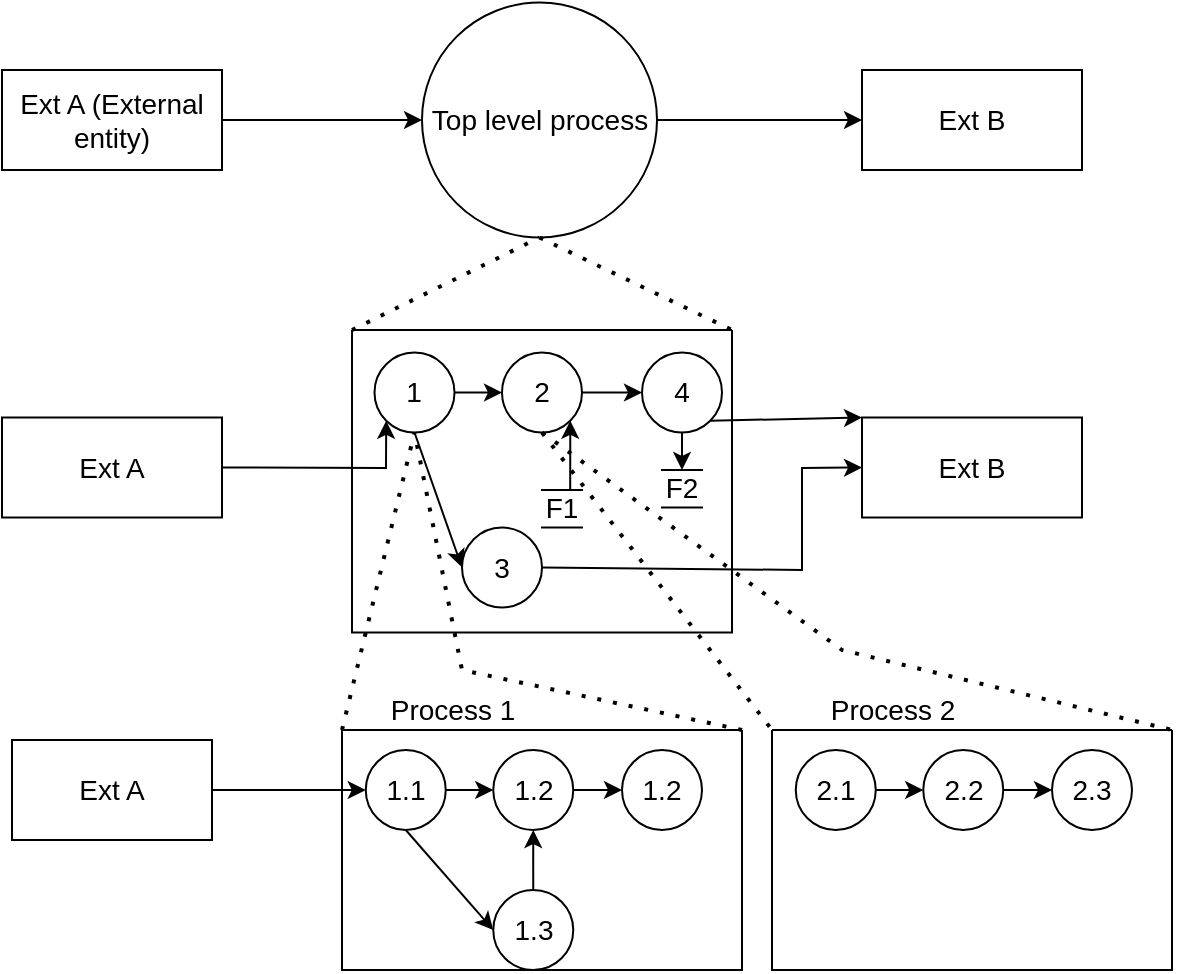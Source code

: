 <mxfile version="18.1.3" type="github">
  <diagram id="FUrydyEFK-NKsZXM2_vT" name="Page-1">
    <mxGraphModel dx="606" dy="322" grid="1" gridSize="10" guides="1" tooltips="1" connect="1" arrows="1" fold="1" page="1" pageScale="1" pageWidth="850" pageHeight="1100" math="0" shadow="0">
      <root>
        <mxCell id="0" />
        <mxCell id="1" parent="0" />
        <mxCell id="_4vvvY8Deeb2kWK_XAvJ-1" value="&lt;font style=&quot;font-size: 14px;&quot;&gt;Ext A (External entity)&lt;/font&gt;" style="rounded=0;whiteSpace=wrap;html=1;" vertex="1" parent="1">
          <mxGeometry x="60" y="60" width="110" height="50" as="geometry" />
        </mxCell>
        <mxCell id="_4vvvY8Deeb2kWK_XAvJ-3" value="&lt;font style=&quot;font-size: 14px;&quot;&gt;Top level process&lt;/font&gt;" style="ellipse;whiteSpace=wrap;html=1;aspect=fixed;" vertex="1" parent="1">
          <mxGeometry x="270" y="26.25" width="117.5" height="117.5" as="geometry" />
        </mxCell>
        <mxCell id="_4vvvY8Deeb2kWK_XAvJ-4" value="" style="endArrow=classic;html=1;rounded=0;exitX=1;exitY=0.5;exitDx=0;exitDy=0;entryX=0;entryY=0.5;entryDx=0;entryDy=0;" edge="1" parent="1" source="_4vvvY8Deeb2kWK_XAvJ-1" target="_4vvvY8Deeb2kWK_XAvJ-3">
          <mxGeometry width="50" height="50" relative="1" as="geometry">
            <mxPoint x="220" y="140" as="sourcePoint" />
            <mxPoint x="250" y="110" as="targetPoint" />
          </mxGeometry>
        </mxCell>
        <mxCell id="_4vvvY8Deeb2kWK_XAvJ-5" value="" style="endArrow=classic;html=1;rounded=0;entryX=0;entryY=0.5;entryDx=0;entryDy=0;exitX=1;exitY=0.5;exitDx=0;exitDy=0;" edge="1" parent="1" source="_4vvvY8Deeb2kWK_XAvJ-3" target="_4vvvY8Deeb2kWK_XAvJ-6">
          <mxGeometry width="50" height="50" relative="1" as="geometry">
            <mxPoint x="400" y="220" as="sourcePoint" />
            <mxPoint x="510" y="90" as="targetPoint" />
          </mxGeometry>
        </mxCell>
        <mxCell id="_4vvvY8Deeb2kWK_XAvJ-6" value="&lt;font style=&quot;font-size: 14px;&quot;&gt;Ext B&lt;/font&gt;" style="rounded=0;whiteSpace=wrap;html=1;" vertex="1" parent="1">
          <mxGeometry x="490" y="60" width="110" height="50" as="geometry" />
        </mxCell>
        <mxCell id="_4vvvY8Deeb2kWK_XAvJ-8" value="&lt;font style=&quot;font-size: 14px;&quot;&gt;Ext A&lt;/font&gt;" style="rounded=0;whiteSpace=wrap;html=1;" vertex="1" parent="1">
          <mxGeometry x="60" y="233.75" width="110" height="50" as="geometry" />
        </mxCell>
        <mxCell id="_4vvvY8Deeb2kWK_XAvJ-10" value="" style="endArrow=classic;html=1;rounded=0;exitX=1;exitY=0.5;exitDx=0;exitDy=0;entryX=0;entryY=1;entryDx=0;entryDy=0;" edge="1" parent="1" source="_4vvvY8Deeb2kWK_XAvJ-8" target="_4vvvY8Deeb2kWK_XAvJ-14">
          <mxGeometry width="50" height="50" relative="1" as="geometry">
            <mxPoint x="218.75" y="313.75" as="sourcePoint" />
            <mxPoint x="260" y="259" as="targetPoint" />
            <Array as="points">
              <mxPoint x="252" y="259" />
            </Array>
          </mxGeometry>
        </mxCell>
        <mxCell id="_4vvvY8Deeb2kWK_XAvJ-11" value="" style="endArrow=classic;html=1;rounded=0;entryX=0;entryY=0.5;entryDx=0;entryDy=0;exitX=1;exitY=0.5;exitDx=0;exitDy=0;" edge="1" parent="1" source="_4vvvY8Deeb2kWK_XAvJ-16" target="_4vvvY8Deeb2kWK_XAvJ-12">
          <mxGeometry width="50" height="50" relative="1" as="geometry">
            <mxPoint x="440" y="260" as="sourcePoint" />
            <mxPoint x="508.75" y="263.75" as="targetPoint" />
            <Array as="points">
              <mxPoint x="460" y="310" />
              <mxPoint x="460" y="259" />
            </Array>
          </mxGeometry>
        </mxCell>
        <mxCell id="_4vvvY8Deeb2kWK_XAvJ-12" value="&lt;font style=&quot;font-size: 14px;&quot;&gt;Ext B&lt;/font&gt;" style="rounded=0;whiteSpace=wrap;html=1;" vertex="1" parent="1">
          <mxGeometry x="490" y="233.75" width="110" height="50" as="geometry" />
        </mxCell>
        <mxCell id="_4vvvY8Deeb2kWK_XAvJ-13" value="" style="swimlane;startSize=0;fontSize=14;" vertex="1" parent="1">
          <mxGeometry x="235" y="190" width="190" height="151.25" as="geometry" />
        </mxCell>
        <mxCell id="_4vvvY8Deeb2kWK_XAvJ-19" style="edgeStyle=orthogonalEdgeStyle;rounded=0;orthogonalLoop=1;jettySize=auto;html=1;entryX=0;entryY=0.5;entryDx=0;entryDy=0;fontSize=14;" edge="1" parent="_4vvvY8Deeb2kWK_XAvJ-13" source="_4vvvY8Deeb2kWK_XAvJ-14" target="_4vvvY8Deeb2kWK_XAvJ-15">
          <mxGeometry relative="1" as="geometry" />
        </mxCell>
        <mxCell id="_4vvvY8Deeb2kWK_XAvJ-14" value="1" style="ellipse;whiteSpace=wrap;html=1;aspect=fixed;fontSize=14;" vertex="1" parent="_4vvvY8Deeb2kWK_XAvJ-13">
          <mxGeometry x="11.25" y="11.25" width="40" height="40" as="geometry" />
        </mxCell>
        <mxCell id="_4vvvY8Deeb2kWK_XAvJ-15" value="2" style="ellipse;whiteSpace=wrap;html=1;aspect=fixed;fontSize=14;" vertex="1" parent="_4vvvY8Deeb2kWK_XAvJ-13">
          <mxGeometry x="75" y="11.25" width="40" height="40" as="geometry" />
        </mxCell>
        <mxCell id="_4vvvY8Deeb2kWK_XAvJ-16" value="3" style="ellipse;whiteSpace=wrap;html=1;aspect=fixed;fontSize=14;" vertex="1" parent="_4vvvY8Deeb2kWK_XAvJ-13">
          <mxGeometry x="55" y="98.75" width="40" height="40" as="geometry" />
        </mxCell>
        <mxCell id="_4vvvY8Deeb2kWK_XAvJ-17" value="4" style="ellipse;whiteSpace=wrap;html=1;aspect=fixed;fontSize=14;" vertex="1" parent="_4vvvY8Deeb2kWK_XAvJ-13">
          <mxGeometry x="145" y="11.25" width="40" height="40" as="geometry" />
        </mxCell>
        <mxCell id="_4vvvY8Deeb2kWK_XAvJ-18" value="" style="edgeStyle=orthogonalEdgeStyle;rounded=0;orthogonalLoop=1;jettySize=auto;html=1;fontSize=14;" edge="1" parent="_4vvvY8Deeb2kWK_XAvJ-13" source="_4vvvY8Deeb2kWK_XAvJ-15" target="_4vvvY8Deeb2kWK_XAvJ-17">
          <mxGeometry relative="1" as="geometry" />
        </mxCell>
        <mxCell id="_4vvvY8Deeb2kWK_XAvJ-21" value="" style="endArrow=classic;html=1;rounded=0;fontSize=14;entryX=0;entryY=0.5;entryDx=0;entryDy=0;exitX=0.5;exitY=1;exitDx=0;exitDy=0;" edge="1" parent="_4vvvY8Deeb2kWK_XAvJ-13" source="_4vvvY8Deeb2kWK_XAvJ-14" target="_4vvvY8Deeb2kWK_XAvJ-16">
          <mxGeometry width="50" height="50" relative="1" as="geometry">
            <mxPoint x="165" y="21.25" as="sourcePoint" />
            <mxPoint x="215" y="-28.75" as="targetPoint" />
          </mxGeometry>
        </mxCell>
        <mxCell id="_4vvvY8Deeb2kWK_XAvJ-27" style="edgeStyle=orthogonalEdgeStyle;rounded=0;orthogonalLoop=1;jettySize=auto;html=1;exitX=0.5;exitY=0;exitDx=0;exitDy=0;entryX=1;entryY=1;entryDx=0;entryDy=0;fontSize=14;" edge="1" parent="_4vvvY8Deeb2kWK_XAvJ-13" source="_4vvvY8Deeb2kWK_XAvJ-25" target="_4vvvY8Deeb2kWK_XAvJ-15">
          <mxGeometry relative="1" as="geometry" />
        </mxCell>
        <mxCell id="_4vvvY8Deeb2kWK_XAvJ-25" value="F1" style="shape=partialRectangle;whiteSpace=wrap;html=1;left=0;right=0;fillColor=none;fontSize=14;" vertex="1" parent="_4vvvY8Deeb2kWK_XAvJ-13">
          <mxGeometry x="95" y="80" width="20" height="18.75" as="geometry" />
        </mxCell>
        <mxCell id="_4vvvY8Deeb2kWK_XAvJ-29" style="edgeStyle=orthogonalEdgeStyle;rounded=0;orthogonalLoop=1;jettySize=auto;html=1;exitX=0.5;exitY=0;exitDx=0;exitDy=0;entryX=0.5;entryY=1;entryDx=0;entryDy=0;fontSize=14;startArrow=classic;startFill=1;endArrow=none;endFill=0;" edge="1" parent="_4vvvY8Deeb2kWK_XAvJ-13" source="_4vvvY8Deeb2kWK_XAvJ-28" target="_4vvvY8Deeb2kWK_XAvJ-17">
          <mxGeometry relative="1" as="geometry" />
        </mxCell>
        <mxCell id="_4vvvY8Deeb2kWK_XAvJ-28" value="F2" style="shape=partialRectangle;whiteSpace=wrap;html=1;left=0;right=0;fillColor=none;fontSize=14;" vertex="1" parent="_4vvvY8Deeb2kWK_XAvJ-13">
          <mxGeometry x="155" y="70" width="20" height="18.75" as="geometry" />
        </mxCell>
        <mxCell id="_4vvvY8Deeb2kWK_XAvJ-23" value="" style="endArrow=classic;html=1;rounded=0;fontSize=14;entryX=0;entryY=0;entryDx=0;entryDy=0;exitX=1;exitY=1;exitDx=0;exitDy=0;" edge="1" parent="1" source="_4vvvY8Deeb2kWK_XAvJ-17" target="_4vvvY8Deeb2kWK_XAvJ-12">
          <mxGeometry width="50" height="50" relative="1" as="geometry">
            <mxPoint x="400" y="210" as="sourcePoint" />
            <mxPoint x="450" y="160" as="targetPoint" />
          </mxGeometry>
        </mxCell>
        <mxCell id="_4vvvY8Deeb2kWK_XAvJ-30" value="" style="endArrow=none;dashed=1;html=1;dashPattern=1 3;strokeWidth=2;rounded=0;fontSize=14;entryX=0.5;entryY=1;entryDx=0;entryDy=0;exitX=0;exitY=0;exitDx=0;exitDy=0;" edge="1" parent="1" source="_4vvvY8Deeb2kWK_XAvJ-13" target="_4vvvY8Deeb2kWK_XAvJ-3">
          <mxGeometry width="50" height="50" relative="1" as="geometry">
            <mxPoint x="310" y="150" as="sourcePoint" />
            <mxPoint x="360" y="100" as="targetPoint" />
          </mxGeometry>
        </mxCell>
        <mxCell id="_4vvvY8Deeb2kWK_XAvJ-31" value="" style="endArrow=none;dashed=1;html=1;dashPattern=1 3;strokeWidth=2;rounded=0;fontSize=14;entryX=1;entryY=0;entryDx=0;entryDy=0;exitX=0.5;exitY=1;exitDx=0;exitDy=0;" edge="1" parent="1" source="_4vvvY8Deeb2kWK_XAvJ-3" target="_4vvvY8Deeb2kWK_XAvJ-13">
          <mxGeometry width="50" height="50" relative="1" as="geometry">
            <mxPoint x="310" y="150" as="sourcePoint" />
            <mxPoint x="360" y="100" as="targetPoint" />
          </mxGeometry>
        </mxCell>
        <mxCell id="_4vvvY8Deeb2kWK_XAvJ-44" value="" style="edgeStyle=orthogonalEdgeStyle;rounded=0;orthogonalLoop=1;jettySize=auto;html=1;fontSize=14;" edge="1" parent="1" source="_4vvvY8Deeb2kWK_XAvJ-32" target="_4vvvY8Deeb2kWK_XAvJ-38">
          <mxGeometry relative="1" as="geometry" />
        </mxCell>
        <mxCell id="_4vvvY8Deeb2kWK_XAvJ-32" value="&lt;font style=&quot;font-size: 14px;&quot;&gt;Ext A&lt;/font&gt;" style="rounded=0;whiteSpace=wrap;html=1;" vertex="1" parent="1">
          <mxGeometry x="65" y="395" width="100" height="50" as="geometry" />
        </mxCell>
        <mxCell id="_4vvvY8Deeb2kWK_XAvJ-33" value="" style="endArrow=none;dashed=1;html=1;dashPattern=1 3;strokeWidth=2;rounded=0;fontSize=14;entryX=0.5;entryY=1;entryDx=0;entryDy=0;exitX=0;exitY=0;exitDx=0;exitDy=0;" edge="1" parent="1" source="_4vvvY8Deeb2kWK_XAvJ-34" target="_4vvvY8Deeb2kWK_XAvJ-14">
          <mxGeometry width="50" height="50" relative="1" as="geometry">
            <mxPoint x="250" y="430" as="sourcePoint" />
            <mxPoint x="213.75" y="310" as="targetPoint" />
          </mxGeometry>
        </mxCell>
        <mxCell id="_4vvvY8Deeb2kWK_XAvJ-34" value="" style="swimlane;startSize=0;fontSize=14;" vertex="1" parent="1">
          <mxGeometry x="230" y="390" width="200" height="120" as="geometry" />
        </mxCell>
        <mxCell id="_4vvvY8Deeb2kWK_XAvJ-42" style="edgeStyle=orthogonalEdgeStyle;rounded=0;orthogonalLoop=1;jettySize=auto;html=1;exitX=1;exitY=0.5;exitDx=0;exitDy=0;entryX=0;entryY=0.5;entryDx=0;entryDy=0;fontSize=14;" edge="1" parent="_4vvvY8Deeb2kWK_XAvJ-34" source="_4vvvY8Deeb2kWK_XAvJ-38" target="_4vvvY8Deeb2kWK_XAvJ-39">
          <mxGeometry relative="1" as="geometry" />
        </mxCell>
        <mxCell id="_4vvvY8Deeb2kWK_XAvJ-38" value="1.1" style="ellipse;whiteSpace=wrap;html=1;aspect=fixed;fontSize=14;" vertex="1" parent="_4vvvY8Deeb2kWK_XAvJ-34">
          <mxGeometry x="11.88" y="10" width="40" height="40" as="geometry" />
        </mxCell>
        <mxCell id="_4vvvY8Deeb2kWK_XAvJ-43" value="" style="edgeStyle=orthogonalEdgeStyle;rounded=0;orthogonalLoop=1;jettySize=auto;html=1;fontSize=14;endArrow=none;endFill=0;startArrow=classic;startFill=1;" edge="1" parent="_4vvvY8Deeb2kWK_XAvJ-34" source="_4vvvY8Deeb2kWK_XAvJ-39" target="_4vvvY8Deeb2kWK_XAvJ-40">
          <mxGeometry relative="1" as="geometry" />
        </mxCell>
        <mxCell id="_4vvvY8Deeb2kWK_XAvJ-50" value="" style="edgeStyle=orthogonalEdgeStyle;rounded=0;orthogonalLoop=1;jettySize=auto;html=1;fontSize=14;startArrow=none;startFill=0;endArrow=classic;endFill=1;" edge="1" parent="_4vvvY8Deeb2kWK_XAvJ-34" source="_4vvvY8Deeb2kWK_XAvJ-39" target="_4vvvY8Deeb2kWK_XAvJ-49">
          <mxGeometry relative="1" as="geometry" />
        </mxCell>
        <mxCell id="_4vvvY8Deeb2kWK_XAvJ-39" value="1.2" style="ellipse;whiteSpace=wrap;html=1;aspect=fixed;fontSize=14;" vertex="1" parent="_4vvvY8Deeb2kWK_XAvJ-34">
          <mxGeometry x="75.63" y="10" width="40" height="40" as="geometry" />
        </mxCell>
        <mxCell id="_4vvvY8Deeb2kWK_XAvJ-40" value="1.3" style="ellipse;whiteSpace=wrap;html=1;aspect=fixed;fontSize=14;" vertex="1" parent="_4vvvY8Deeb2kWK_XAvJ-34">
          <mxGeometry x="75.63" y="80" width="40" height="40" as="geometry" />
        </mxCell>
        <mxCell id="_4vvvY8Deeb2kWK_XAvJ-48" value="" style="endArrow=classic;html=1;rounded=0;fontSize=14;entryX=0;entryY=0.5;entryDx=0;entryDy=0;exitX=0.5;exitY=1;exitDx=0;exitDy=0;" edge="1" parent="_4vvvY8Deeb2kWK_XAvJ-34" source="_4vvvY8Deeb2kWK_XAvJ-38" target="_4vvvY8Deeb2kWK_XAvJ-40">
          <mxGeometry width="50" height="50" relative="1" as="geometry">
            <mxPoint x="80" y="70" as="sourcePoint" />
            <mxPoint x="130" y="20" as="targetPoint" />
          </mxGeometry>
        </mxCell>
        <mxCell id="_4vvvY8Deeb2kWK_XAvJ-49" value="1.2" style="ellipse;whiteSpace=wrap;html=1;aspect=fixed;fontSize=14;" vertex="1" parent="_4vvvY8Deeb2kWK_XAvJ-34">
          <mxGeometry x="140" y="10" width="40" height="40" as="geometry" />
        </mxCell>
        <mxCell id="_4vvvY8Deeb2kWK_XAvJ-35" value="" style="endArrow=none;dashed=1;html=1;dashPattern=1 3;strokeWidth=2;rounded=0;fontSize=14;entryX=0.5;entryY=1;entryDx=0;entryDy=0;exitX=1;exitY=0;exitDx=0;exitDy=0;" edge="1" parent="1" source="_4vvvY8Deeb2kWK_XAvJ-34" target="_4vvvY8Deeb2kWK_XAvJ-14">
          <mxGeometry width="50" height="50" relative="1" as="geometry">
            <mxPoint x="345" y="520" as="sourcePoint" />
            <mxPoint x="315" y="370" as="targetPoint" />
            <Array as="points">
              <mxPoint x="290" y="360" />
            </Array>
          </mxGeometry>
        </mxCell>
        <mxCell id="_4vvvY8Deeb2kWK_XAvJ-45" value="Process 1" style="text;html=1;align=center;verticalAlign=middle;resizable=0;points=[];autosize=1;strokeColor=none;fillColor=none;fontSize=14;" vertex="1" parent="1">
          <mxGeometry x="250" y="370" width="70" height="20" as="geometry" />
        </mxCell>
        <mxCell id="_4vvvY8Deeb2kWK_XAvJ-51" value="" style="swimlane;startSize=0;fontSize=14;" vertex="1" parent="1">
          <mxGeometry x="445" y="390" width="200" height="120" as="geometry" />
        </mxCell>
        <mxCell id="_4vvvY8Deeb2kWK_XAvJ-52" style="edgeStyle=orthogonalEdgeStyle;rounded=0;orthogonalLoop=1;jettySize=auto;html=1;exitX=1;exitY=0.5;exitDx=0;exitDy=0;entryX=0;entryY=0.5;entryDx=0;entryDy=0;fontSize=14;" edge="1" parent="_4vvvY8Deeb2kWK_XAvJ-51" source="_4vvvY8Deeb2kWK_XAvJ-53" target="_4vvvY8Deeb2kWK_XAvJ-56">
          <mxGeometry relative="1" as="geometry" />
        </mxCell>
        <mxCell id="_4vvvY8Deeb2kWK_XAvJ-53" value="2.1" style="ellipse;whiteSpace=wrap;html=1;aspect=fixed;fontSize=14;" vertex="1" parent="_4vvvY8Deeb2kWK_XAvJ-51">
          <mxGeometry x="11.88" y="10" width="40" height="40" as="geometry" />
        </mxCell>
        <mxCell id="_4vvvY8Deeb2kWK_XAvJ-55" value="" style="edgeStyle=orthogonalEdgeStyle;rounded=0;orthogonalLoop=1;jettySize=auto;html=1;fontSize=14;startArrow=none;startFill=0;endArrow=classic;endFill=1;" edge="1" parent="_4vvvY8Deeb2kWK_XAvJ-51" source="_4vvvY8Deeb2kWK_XAvJ-56" target="_4vvvY8Deeb2kWK_XAvJ-59">
          <mxGeometry relative="1" as="geometry" />
        </mxCell>
        <mxCell id="_4vvvY8Deeb2kWK_XAvJ-56" value="2.2" style="ellipse;whiteSpace=wrap;html=1;aspect=fixed;fontSize=14;" vertex="1" parent="_4vvvY8Deeb2kWK_XAvJ-51">
          <mxGeometry x="75.63" y="10" width="40" height="40" as="geometry" />
        </mxCell>
        <mxCell id="_4vvvY8Deeb2kWK_XAvJ-59" value="2.3" style="ellipse;whiteSpace=wrap;html=1;aspect=fixed;fontSize=14;" vertex="1" parent="_4vvvY8Deeb2kWK_XAvJ-51">
          <mxGeometry x="140" y="10" width="40" height="40" as="geometry" />
        </mxCell>
        <mxCell id="_4vvvY8Deeb2kWK_XAvJ-60" value="" style="endArrow=none;dashed=1;html=1;dashPattern=1 3;strokeWidth=2;rounded=0;fontSize=14;entryX=0;entryY=0;entryDx=0;entryDy=0;exitX=0.5;exitY=1;exitDx=0;exitDy=0;" edge="1" parent="1" source="_4vvvY8Deeb2kWK_XAvJ-15" target="_4vvvY8Deeb2kWK_XAvJ-51">
          <mxGeometry width="50" height="50" relative="1" as="geometry">
            <mxPoint x="430" y="340" as="sourcePoint" />
            <mxPoint x="480" y="290" as="targetPoint" />
          </mxGeometry>
        </mxCell>
        <mxCell id="_4vvvY8Deeb2kWK_XAvJ-61" value="" style="endArrow=none;dashed=1;html=1;dashPattern=1 3;strokeWidth=2;rounded=0;fontSize=14;entryX=1;entryY=0;entryDx=0;entryDy=0;exitX=0.5;exitY=1;exitDx=0;exitDy=0;" edge="1" parent="1" source="_4vvvY8Deeb2kWK_XAvJ-15" target="_4vvvY8Deeb2kWK_XAvJ-51">
          <mxGeometry width="50" height="50" relative="1" as="geometry">
            <mxPoint x="430" y="340" as="sourcePoint" />
            <mxPoint x="480" y="290" as="targetPoint" />
            <Array as="points">
              <mxPoint x="480" y="350" />
            </Array>
          </mxGeometry>
        </mxCell>
        <mxCell id="_4vvvY8Deeb2kWK_XAvJ-62" value="Process 2" style="text;html=1;align=center;verticalAlign=middle;resizable=0;points=[];autosize=1;strokeColor=none;fillColor=none;fontSize=14;" vertex="1" parent="1">
          <mxGeometry x="470" y="370" width="70" height="20" as="geometry" />
        </mxCell>
      </root>
    </mxGraphModel>
  </diagram>
</mxfile>
